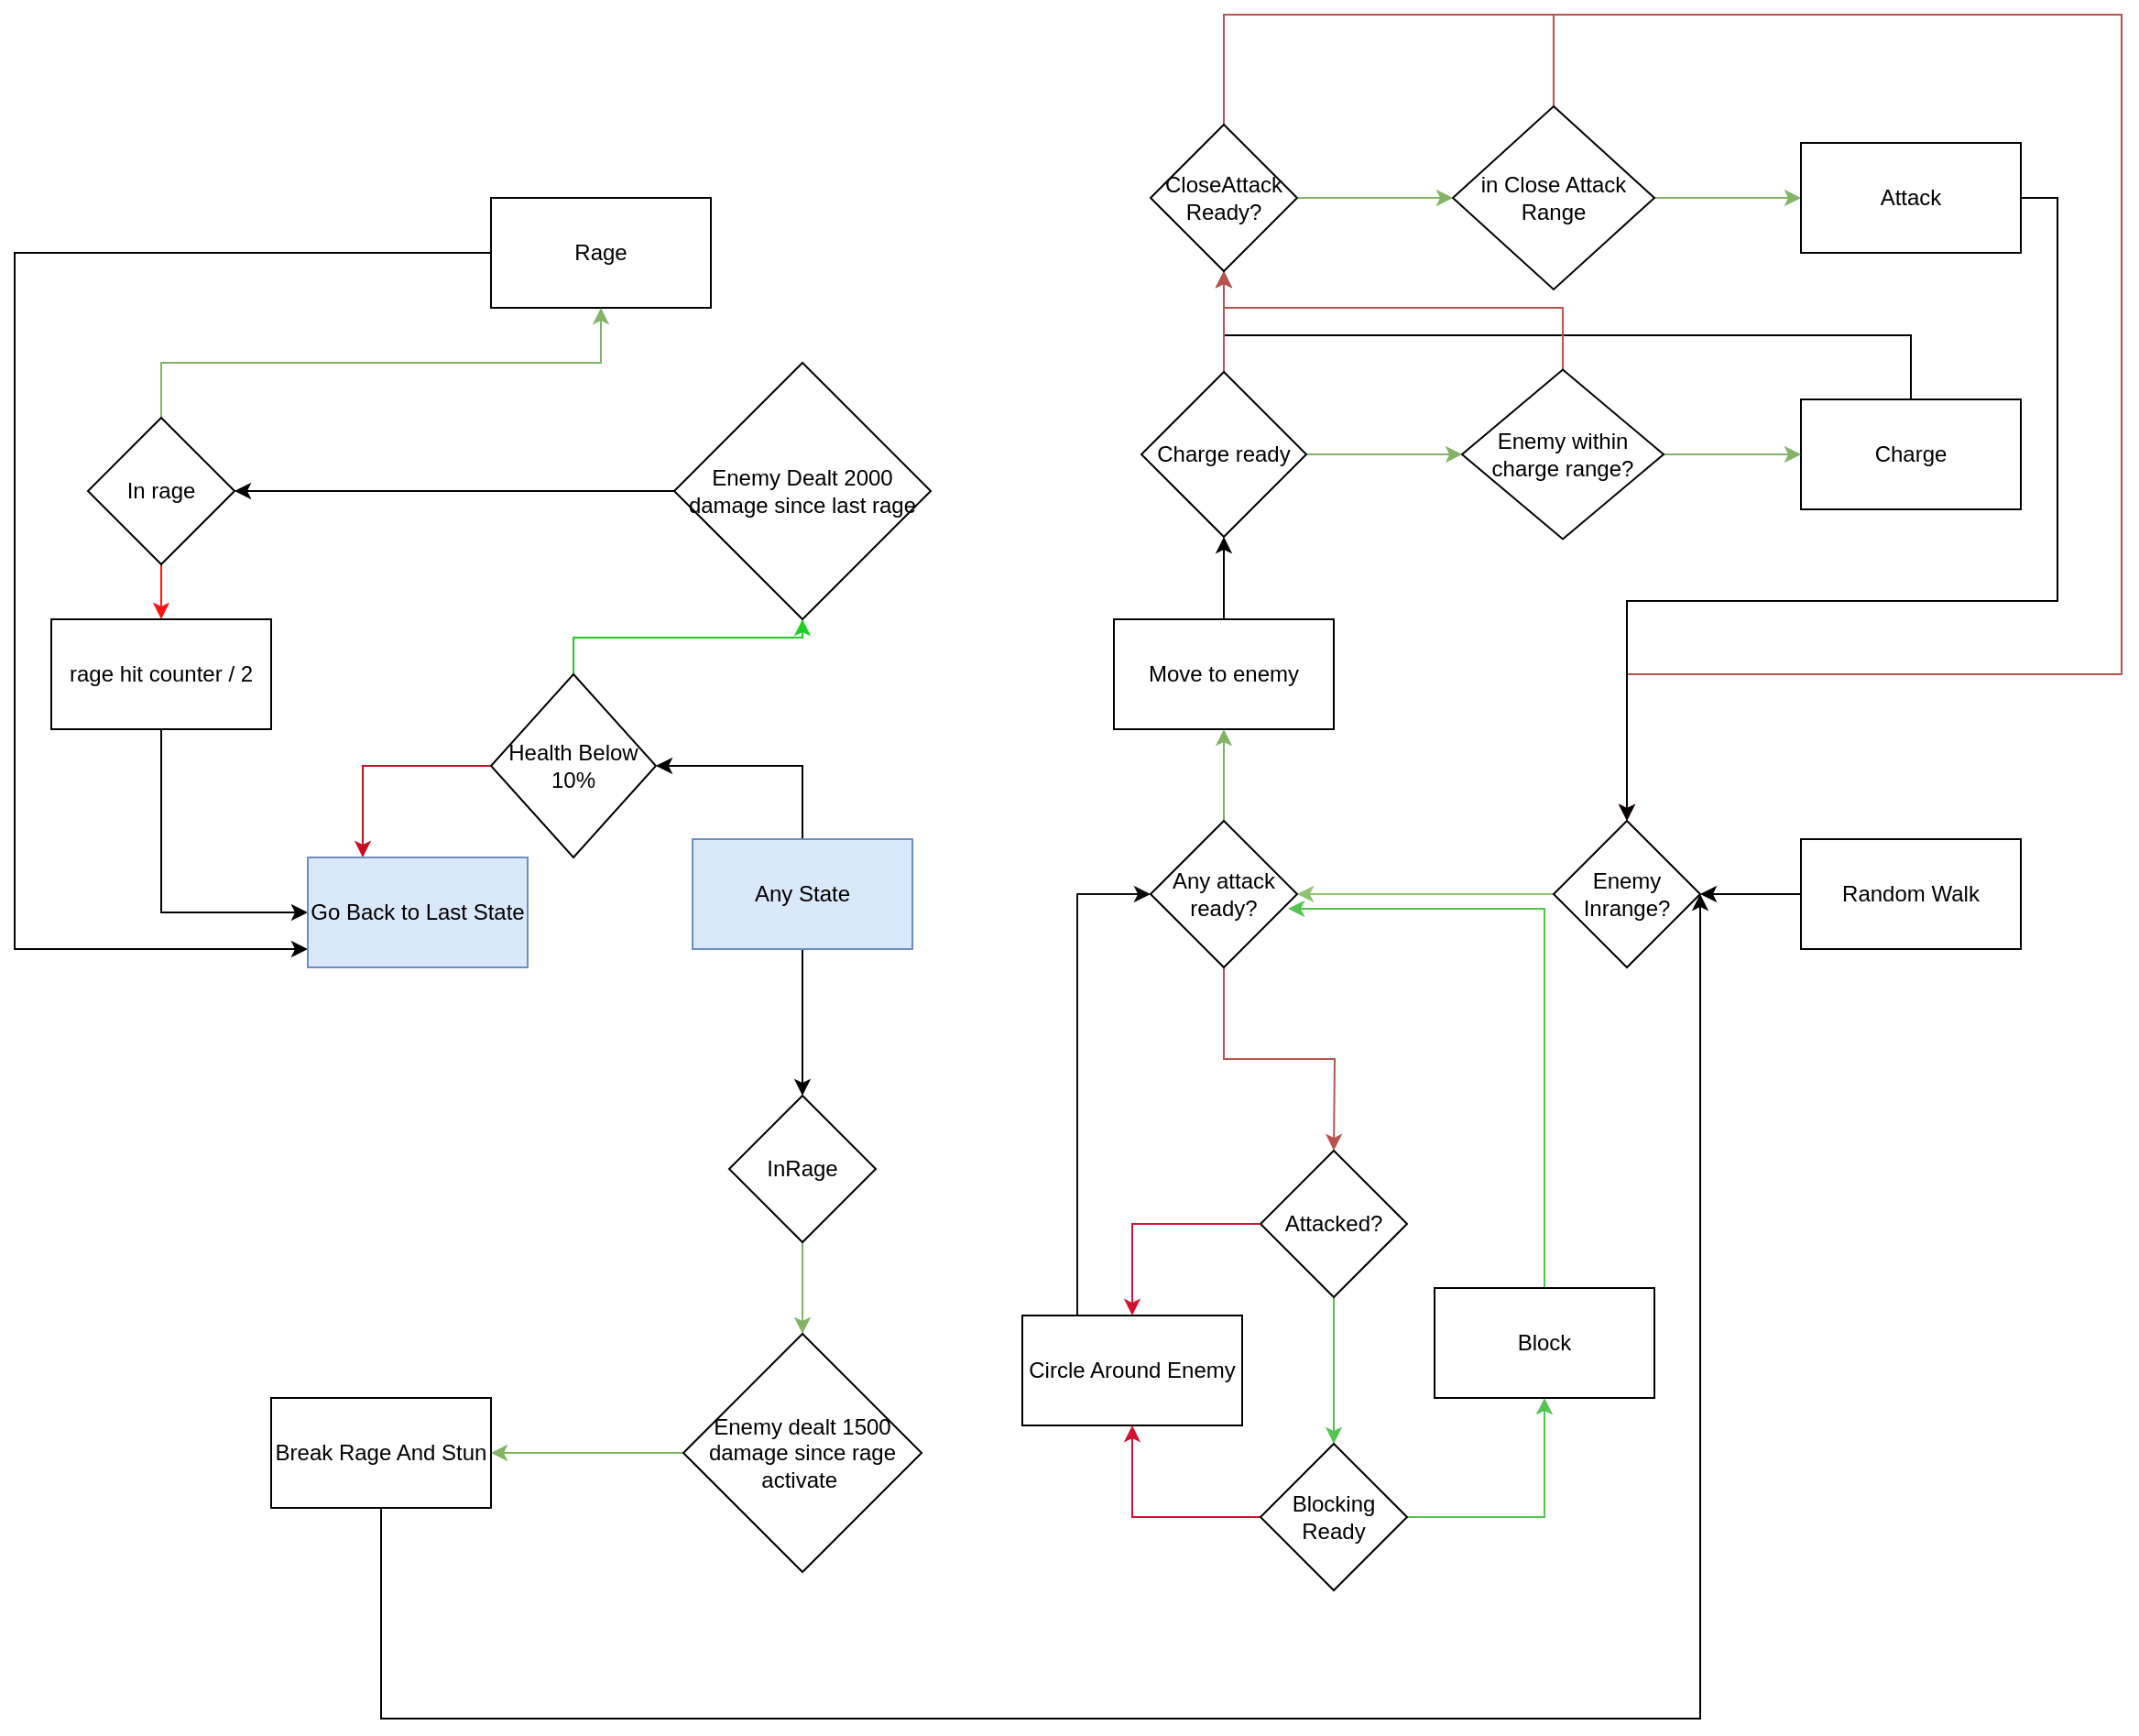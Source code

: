 <mxfile version="14.8.0" type="device"><diagram id="SCjhxX8eAZagP0CQFEXv" name="Page-1"><mxGraphModel dx="1718" dy="482" grid="1" gridSize="10" guides="1" tooltips="1" connect="1" arrows="1" fold="1" page="1" pageScale="1" pageWidth="850" pageHeight="1100" math="0" shadow="0"><root><mxCell id="0"/><mxCell id="1" parent="0"/><mxCell id="3emF1PlS5vWSHEx1QfZp-1" style="edgeStyle=orthogonalEdgeStyle;rounded=0;orthogonalLoop=1;jettySize=auto;html=1;exitX=0;exitY=0.5;exitDx=0;exitDy=0;entryX=1;entryY=0.5;entryDx=0;entryDy=0;" edge="1" parent="1" source="3emF1PlS5vWSHEx1QfZp-2" target="3emF1PlS5vWSHEx1QfZp-7"><mxGeometry relative="1" as="geometry"/></mxCell><mxCell id="3emF1PlS5vWSHEx1QfZp-2" value="Random Walk" style="rounded=0;whiteSpace=wrap;html=1;" vertex="1" parent="1"><mxGeometry x="425" y="560" width="120" height="60" as="geometry"/></mxCell><mxCell id="3emF1PlS5vWSHEx1QfZp-3" style="edgeStyle=orthogonalEdgeStyle;rounded=0;orthogonalLoop=1;jettySize=auto;html=1;exitX=0.5;exitY=0;exitDx=0;exitDy=0;" edge="1" parent="1" source="3emF1PlS5vWSHEx1QfZp-4" target="3emF1PlS5vWSHEx1QfZp-12"><mxGeometry relative="1" as="geometry"/></mxCell><mxCell id="3emF1PlS5vWSHEx1QfZp-4" value="Move to enemy" style="rounded=0;whiteSpace=wrap;html=1;" vertex="1" parent="1"><mxGeometry x="50" y="440" width="120" height="60" as="geometry"/></mxCell><mxCell id="3emF1PlS5vWSHEx1QfZp-6" style="edgeStyle=orthogonalEdgeStyle;rounded=0;orthogonalLoop=1;jettySize=auto;html=1;exitX=0;exitY=0.5;exitDx=0;exitDy=0;entryX=1;entryY=0.5;entryDx=0;entryDy=0;fillColor=#d5e8d4;strokeColor=#8FC470;" edge="1" parent="1" source="3emF1PlS5vWSHEx1QfZp-7" target="3emF1PlS5vWSHEx1QfZp-28"><mxGeometry relative="1" as="geometry"/></mxCell><mxCell id="3emF1PlS5vWSHEx1QfZp-7" value="Enemy Inrange?" style="rhombus;whiteSpace=wrap;html=1;" vertex="1" parent="1"><mxGeometry x="290" y="550" width="80" height="80" as="geometry"/></mxCell><mxCell id="3emF1PlS5vWSHEx1QfZp-8" style="edgeStyle=orthogonalEdgeStyle;rounded=0;orthogonalLoop=1;jettySize=auto;html=1;exitX=0.5;exitY=0;exitDx=0;exitDy=0;" edge="1" parent="1" source="3emF1PlS5vWSHEx1QfZp-9" target="3emF1PlS5vWSHEx1QfZp-18"><mxGeometry relative="1" as="geometry"/></mxCell><mxCell id="3emF1PlS5vWSHEx1QfZp-9" value="Charge" style="rounded=0;whiteSpace=wrap;html=1;" vertex="1" parent="1"><mxGeometry x="425" y="320" width="120" height="60" as="geometry"/></mxCell><mxCell id="3emF1PlS5vWSHEx1QfZp-10" style="edgeStyle=orthogonalEdgeStyle;rounded=0;orthogonalLoop=1;jettySize=auto;html=1;exitX=1;exitY=0.5;exitDx=0;exitDy=0;fillColor=#d5e8d4;strokeColor=#82b366;" edge="1" parent="1" source="3emF1PlS5vWSHEx1QfZp-12" target="3emF1PlS5vWSHEx1QfZp-15"><mxGeometry relative="1" as="geometry"/></mxCell><mxCell id="3emF1PlS5vWSHEx1QfZp-11" style="edgeStyle=orthogonalEdgeStyle;rounded=0;orthogonalLoop=1;jettySize=auto;html=1;exitX=0.5;exitY=0;exitDx=0;exitDy=0;entryX=0.5;entryY=1;entryDx=0;entryDy=0;fillColor=#f8cecc;strokeColor=#b85450;" edge="1" parent="1" source="3emF1PlS5vWSHEx1QfZp-12" target="3emF1PlS5vWSHEx1QfZp-18"><mxGeometry relative="1" as="geometry"/></mxCell><mxCell id="3emF1PlS5vWSHEx1QfZp-12" value="Charge ready" style="rhombus;whiteSpace=wrap;html=1;" vertex="1" parent="1"><mxGeometry x="65" y="305" width="90" height="90" as="geometry"/></mxCell><mxCell id="3emF1PlS5vWSHEx1QfZp-13" style="edgeStyle=orthogonalEdgeStyle;rounded=0;orthogonalLoop=1;jettySize=auto;html=1;exitX=1;exitY=0.5;exitDx=0;exitDy=0;entryX=0;entryY=0.5;entryDx=0;entryDy=0;fillColor=#d5e8d4;strokeColor=#82b366;" edge="1" parent="1" source="3emF1PlS5vWSHEx1QfZp-15" target="3emF1PlS5vWSHEx1QfZp-9"><mxGeometry relative="1" as="geometry"/></mxCell><mxCell id="3emF1PlS5vWSHEx1QfZp-14" style="edgeStyle=orthogonalEdgeStyle;rounded=0;orthogonalLoop=1;jettySize=auto;html=1;exitX=0.5;exitY=0;exitDx=0;exitDy=0;entryX=0.5;entryY=1;entryDx=0;entryDy=0;fillColor=#f8cecc;strokeColor=#b85450;" edge="1" parent="1" source="3emF1PlS5vWSHEx1QfZp-15" target="3emF1PlS5vWSHEx1QfZp-18"><mxGeometry relative="1" as="geometry"><Array as="points"><mxPoint x="295" y="270"/><mxPoint x="110" y="270"/></Array></mxGeometry></mxCell><mxCell id="3emF1PlS5vWSHEx1QfZp-15" value="Enemy within charge range?" style="rhombus;whiteSpace=wrap;html=1;" vertex="1" parent="1"><mxGeometry x="240" y="303.75" width="110" height="92.5" as="geometry"/></mxCell><mxCell id="3emF1PlS5vWSHEx1QfZp-16" style="edgeStyle=orthogonalEdgeStyle;rounded=0;orthogonalLoop=1;jettySize=auto;html=1;exitX=1;exitY=0.5;exitDx=0;exitDy=0;fillColor=#d5e8d4;strokeColor=#82b366;" edge="1" parent="1" source="3emF1PlS5vWSHEx1QfZp-18" target="3emF1PlS5vWSHEx1QfZp-21"><mxGeometry relative="1" as="geometry"/></mxCell><mxCell id="3emF1PlS5vWSHEx1QfZp-17" style="edgeStyle=orthogonalEdgeStyle;rounded=0;orthogonalLoop=1;jettySize=auto;html=1;exitX=0.5;exitY=0;exitDx=0;exitDy=0;entryX=0.5;entryY=0;entryDx=0;entryDy=0;fillColor=#f8cecc;strokeColor=#b85450;" edge="1" parent="1" source="3emF1PlS5vWSHEx1QfZp-18" target="3emF1PlS5vWSHEx1QfZp-7"><mxGeometry relative="1" as="geometry"><Array as="points"><mxPoint x="110" y="110"/><mxPoint x="600" y="110"/><mxPoint x="600" y="470"/><mxPoint x="330" y="470"/></Array></mxGeometry></mxCell><mxCell id="3emF1PlS5vWSHEx1QfZp-18" value="CloseAttack Ready?" style="rhombus;whiteSpace=wrap;html=1;" vertex="1" parent="1"><mxGeometry x="70" y="170" width="80" height="80" as="geometry"/></mxCell><mxCell id="3emF1PlS5vWSHEx1QfZp-19" style="edgeStyle=orthogonalEdgeStyle;rounded=0;orthogonalLoop=1;jettySize=auto;html=1;exitX=1;exitY=0.5;exitDx=0;exitDy=0;fillColor=#d5e8d4;strokeColor=#82b366;" edge="1" parent="1" source="3emF1PlS5vWSHEx1QfZp-21" target="3emF1PlS5vWSHEx1QfZp-23"><mxGeometry relative="1" as="geometry"/></mxCell><mxCell id="3emF1PlS5vWSHEx1QfZp-20" style="edgeStyle=orthogonalEdgeStyle;rounded=0;orthogonalLoop=1;jettySize=auto;html=1;exitX=0.5;exitY=0;exitDx=0;exitDy=0;fillColor=#f8cecc;strokeColor=#b85450;entryX=0.5;entryY=0;entryDx=0;entryDy=0;" edge="1" parent="1" source="3emF1PlS5vWSHEx1QfZp-21" target="3emF1PlS5vWSHEx1QfZp-7"><mxGeometry relative="1" as="geometry"><mxPoint x="170" y="470" as="targetPoint"/><Array as="points"><mxPoint x="290" y="110"/><mxPoint x="600" y="110"/><mxPoint x="600" y="470"/><mxPoint x="330" y="470"/></Array></mxGeometry></mxCell><mxCell id="3emF1PlS5vWSHEx1QfZp-21" value="in Close Attack Range" style="rhombus;whiteSpace=wrap;html=1;" vertex="1" parent="1"><mxGeometry x="235" y="160" width="110" height="100" as="geometry"/></mxCell><mxCell id="3emF1PlS5vWSHEx1QfZp-22" style="edgeStyle=orthogonalEdgeStyle;rounded=0;orthogonalLoop=1;jettySize=auto;html=1;exitX=1;exitY=0.5;exitDx=0;exitDy=0;entryX=0.5;entryY=0;entryDx=0;entryDy=0;" edge="1" parent="1" source="3emF1PlS5vWSHEx1QfZp-23" target="3emF1PlS5vWSHEx1QfZp-7"><mxGeometry relative="1" as="geometry"><Array as="points"><mxPoint x="565" y="210"/><mxPoint x="565" y="430"/><mxPoint x="330" y="430"/></Array></mxGeometry></mxCell><mxCell id="3emF1PlS5vWSHEx1QfZp-23" value="Attack" style="rounded=0;whiteSpace=wrap;html=1;" vertex="1" parent="1"><mxGeometry x="425" y="180" width="120" height="60" as="geometry"/></mxCell><mxCell id="3emF1PlS5vWSHEx1QfZp-82" style="edgeStyle=orthogonalEdgeStyle;rounded=0;orthogonalLoop=1;jettySize=auto;html=1;strokeColor=#0D0D0D;exitX=0.25;exitY=0;exitDx=0;exitDy=0;" edge="1" parent="1" source="3emF1PlS5vWSHEx1QfZp-25" target="3emF1PlS5vWSHEx1QfZp-28"><mxGeometry relative="1" as="geometry"><Array as="points"><mxPoint x="30" y="590"/></Array></mxGeometry></mxCell><mxCell id="3emF1PlS5vWSHEx1QfZp-25" value="Circle Around Enemy" style="rounded=0;whiteSpace=wrap;html=1;" vertex="1" parent="1"><mxGeometry y="820" width="120" height="60" as="geometry"/></mxCell><mxCell id="3emF1PlS5vWSHEx1QfZp-26" style="edgeStyle=orthogonalEdgeStyle;rounded=0;orthogonalLoop=1;jettySize=auto;html=1;exitX=0.5;exitY=0;exitDx=0;exitDy=0;entryX=0.5;entryY=1;entryDx=0;entryDy=0;fillColor=#d5e8d4;strokeColor=#82b366;" edge="1" parent="1" source="3emF1PlS5vWSHEx1QfZp-28" target="3emF1PlS5vWSHEx1QfZp-4"><mxGeometry relative="1" as="geometry"/></mxCell><mxCell id="3emF1PlS5vWSHEx1QfZp-27" style="edgeStyle=orthogonalEdgeStyle;rounded=0;orthogonalLoop=1;jettySize=auto;html=1;exitX=0.5;exitY=1;exitDx=0;exitDy=0;fillColor=#f8cecc;strokeColor=#b85450;" edge="1" parent="1" source="3emF1PlS5vWSHEx1QfZp-28"><mxGeometry relative="1" as="geometry"><mxPoint x="170" y="730" as="targetPoint"/></mxGeometry></mxCell><mxCell id="3emF1PlS5vWSHEx1QfZp-28" value="Any attack ready?" style="rhombus;whiteSpace=wrap;html=1;" vertex="1" parent="1"><mxGeometry x="70" y="550" width="80" height="80" as="geometry"/></mxCell><mxCell id="3emF1PlS5vWSHEx1QfZp-31" style="edgeStyle=orthogonalEdgeStyle;rounded=0;orthogonalLoop=1;jettySize=auto;html=1;exitX=0.5;exitY=1;exitDx=0;exitDy=0;entryX=0.5;entryY=0;entryDx=0;entryDy=0;" edge="1" parent="1" source="3emF1PlS5vWSHEx1QfZp-33" target="3emF1PlS5vWSHEx1QfZp-48"><mxGeometry relative="1" as="geometry"/></mxCell><mxCell id="3emF1PlS5vWSHEx1QfZp-90" style="edgeStyle=orthogonalEdgeStyle;rounded=0;orthogonalLoop=1;jettySize=auto;html=1;strokeColor=#000000;" edge="1" parent="1" source="3emF1PlS5vWSHEx1QfZp-33" target="3emF1PlS5vWSHEx1QfZp-57"><mxGeometry relative="1" as="geometry"><Array as="points"><mxPoint x="-120" y="520"/></Array></mxGeometry></mxCell><mxCell id="3emF1PlS5vWSHEx1QfZp-33" value="Any State" style="rounded=0;whiteSpace=wrap;html=1;fillColor=#dae8fc;strokeColor=#6c8ebf;" vertex="1" parent="1"><mxGeometry x="-180" y="560" width="120" height="60" as="geometry"/></mxCell><mxCell id="3emF1PlS5vWSHEx1QfZp-92" style="edgeStyle=orthogonalEdgeStyle;rounded=0;orthogonalLoop=1;jettySize=auto;html=1;strokeColor=#000000;" edge="1" parent="1" source="3emF1PlS5vWSHEx1QfZp-39" target="3emF1PlS5vWSHEx1QfZp-60"><mxGeometry relative="1" as="geometry"><Array as="points"><mxPoint x="-550" y="240"/><mxPoint x="-550" y="620"/></Array></mxGeometry></mxCell><mxCell id="3emF1PlS5vWSHEx1QfZp-39" value="Rage" style="rounded=0;whiteSpace=wrap;html=1;" vertex="1" parent="1"><mxGeometry x="-290" y="210" width="120" height="60" as="geometry"/></mxCell><mxCell id="3emF1PlS5vWSHEx1QfZp-42" style="edgeStyle=orthogonalEdgeStyle;rounded=0;orthogonalLoop=1;jettySize=auto;html=1;exitX=0.5;exitY=0;exitDx=0;exitDy=0;entryX=0.5;entryY=1;entryDx=0;entryDy=0;fillColor=#d5e8d4;strokeColor=#82b366;" edge="1" parent="1" source="3emF1PlS5vWSHEx1QfZp-44" target="3emF1PlS5vWSHEx1QfZp-39"><mxGeometry relative="1" as="geometry"/></mxCell><mxCell id="3emF1PlS5vWSHEx1QfZp-94" style="edgeStyle=orthogonalEdgeStyle;rounded=0;orthogonalLoop=1;jettySize=auto;html=1;entryX=0.5;entryY=0;entryDx=0;entryDy=0;strokeColor=#FF1212;" edge="1" parent="1" source="3emF1PlS5vWSHEx1QfZp-44" target="3emF1PlS5vWSHEx1QfZp-46"><mxGeometry relative="1" as="geometry"/></mxCell><mxCell id="3emF1PlS5vWSHEx1QfZp-44" value="In rage" style="rhombus;whiteSpace=wrap;html=1;" vertex="1" parent="1"><mxGeometry x="-510" y="330" width="80" height="80" as="geometry"/></mxCell><mxCell id="3emF1PlS5vWSHEx1QfZp-91" style="edgeStyle=orthogonalEdgeStyle;rounded=0;orthogonalLoop=1;jettySize=auto;html=1;strokeColor=#000000;" edge="1" parent="1" source="3emF1PlS5vWSHEx1QfZp-46" target="3emF1PlS5vWSHEx1QfZp-60"><mxGeometry relative="1" as="geometry"><Array as="points"><mxPoint x="-470" y="600"/></Array></mxGeometry></mxCell><mxCell id="3emF1PlS5vWSHEx1QfZp-46" value="rage hit counter / 2" style="rounded=0;whiteSpace=wrap;html=1;" vertex="1" parent="1"><mxGeometry x="-530" y="440" width="120" height="60" as="geometry"/></mxCell><mxCell id="3emF1PlS5vWSHEx1QfZp-47" style="edgeStyle=orthogonalEdgeStyle;rounded=0;orthogonalLoop=1;jettySize=auto;html=1;exitX=0.5;exitY=1;exitDx=0;exitDy=0;entryX=0.5;entryY=0;entryDx=0;entryDy=0;fillColor=#d5e8d4;strokeColor=#82b366;" edge="1" parent="1" source="3emF1PlS5vWSHEx1QfZp-48" target="3emF1PlS5vWSHEx1QfZp-50"><mxGeometry relative="1" as="geometry"/></mxCell><mxCell id="3emF1PlS5vWSHEx1QfZp-48" value="InRage" style="rhombus;whiteSpace=wrap;html=1;" vertex="1" parent="1"><mxGeometry x="-160" y="700" width="80" height="80" as="geometry"/></mxCell><mxCell id="3emF1PlS5vWSHEx1QfZp-49" style="edgeStyle=orthogonalEdgeStyle;rounded=0;orthogonalLoop=1;jettySize=auto;html=1;exitX=0;exitY=0.5;exitDx=0;exitDy=0;fillColor=#d5e8d4;strokeColor=#82b366;" edge="1" parent="1" source="3emF1PlS5vWSHEx1QfZp-50" target="3emF1PlS5vWSHEx1QfZp-52"><mxGeometry relative="1" as="geometry"/></mxCell><mxCell id="3emF1PlS5vWSHEx1QfZp-50" value="Enemy dealt 1500 damage since rage activate&amp;nbsp;" style="rhombus;whiteSpace=wrap;html=1;" vertex="1" parent="1"><mxGeometry x="-185" y="830" width="130" height="130" as="geometry"/></mxCell><mxCell id="3emF1PlS5vWSHEx1QfZp-51" style="edgeStyle=orthogonalEdgeStyle;rounded=0;orthogonalLoop=1;jettySize=auto;html=1;exitX=0.5;exitY=1;exitDx=0;exitDy=0;" edge="1" parent="1" source="3emF1PlS5vWSHEx1QfZp-52" target="3emF1PlS5vWSHEx1QfZp-7"><mxGeometry relative="1" as="geometry"><Array as="points"><mxPoint x="-350" y="1040"/><mxPoint x="370" y="1040"/></Array></mxGeometry></mxCell><mxCell id="3emF1PlS5vWSHEx1QfZp-52" value="Break Rage And Stun" style="rounded=0;whiteSpace=wrap;html=1;" vertex="1" parent="1"><mxGeometry x="-410" y="865" width="120" height="60" as="geometry"/></mxCell><mxCell id="3emF1PlS5vWSHEx1QfZp-56" style="edgeStyle=orthogonalEdgeStyle;rounded=0;orthogonalLoop=1;jettySize=auto;html=1;exitX=0;exitY=0.5;exitDx=0;exitDy=0;fillColor=#f8cecc;strokeColor=#C90E21;" edge="1" parent="1" source="3emF1PlS5vWSHEx1QfZp-57" target="3emF1PlS5vWSHEx1QfZp-60"><mxGeometry relative="1" as="geometry"><Array as="points"><mxPoint x="-360" y="520"/></Array></mxGeometry></mxCell><mxCell id="3emF1PlS5vWSHEx1QfZp-88" style="edgeStyle=orthogonalEdgeStyle;rounded=0;orthogonalLoop=1;jettySize=auto;html=1;strokeColor=#1DCF23;" edge="1" parent="1" source="3emF1PlS5vWSHEx1QfZp-57" target="3emF1PlS5vWSHEx1QfZp-87"><mxGeometry relative="1" as="geometry"><Array as="points"><mxPoint x="-245" y="450"/><mxPoint x="-120" y="450"/></Array></mxGeometry></mxCell><mxCell id="3emF1PlS5vWSHEx1QfZp-57" value="Health Below 10%" style="rhombus;whiteSpace=wrap;html=1;" vertex="1" parent="1"><mxGeometry x="-290" y="470" width="90" height="100" as="geometry"/></mxCell><mxCell id="3emF1PlS5vWSHEx1QfZp-60" value="Go Back to Last State" style="rounded=0;whiteSpace=wrap;html=1;fillColor=#dae8fc;strokeColor=#6c8ebf;" vertex="1" parent="1"><mxGeometry x="-390" y="570" width="120" height="60" as="geometry"/></mxCell><mxCell id="3emF1PlS5vWSHEx1QfZp-72" style="edgeStyle=orthogonalEdgeStyle;rounded=0;orthogonalLoop=1;jettySize=auto;html=1;strokeColor=#54C451;" edge="1" parent="1" source="3emF1PlS5vWSHEx1QfZp-62" target="3emF1PlS5vWSHEx1QfZp-71"><mxGeometry relative="1" as="geometry"/></mxCell><mxCell id="3emF1PlS5vWSHEx1QfZp-62" value="Attacked?" style="rhombus;whiteSpace=wrap;html=1;" vertex="1" parent="1"><mxGeometry x="130" y="730" width="80" height="80" as="geometry"/></mxCell><mxCell id="3emF1PlS5vWSHEx1QfZp-67" style="edgeStyle=orthogonalEdgeStyle;rounded=0;orthogonalLoop=1;jettySize=auto;html=1;" edge="1" parent="1" source="3emF1PlS5vWSHEx1QfZp-65"><mxGeometry relative="1" as="geometry"><mxPoint x="-120" y="180" as="targetPoint"/></mxGeometry></mxCell><mxCell id="3emF1PlS5vWSHEx1QfZp-85" style="edgeStyle=orthogonalEdgeStyle;rounded=0;orthogonalLoop=1;jettySize=auto;html=1;entryX=0.938;entryY=0.6;entryDx=0;entryDy=0;entryPerimeter=0;strokeColor=#54C451;exitX=0.5;exitY=0;exitDx=0;exitDy=0;" edge="1" parent="1" source="3emF1PlS5vWSHEx1QfZp-70" target="3emF1PlS5vWSHEx1QfZp-28"><mxGeometry relative="1" as="geometry"><Array as="points"><mxPoint x="285" y="598"/></Array></mxGeometry></mxCell><mxCell id="3emF1PlS5vWSHEx1QfZp-70" value="Block" style="rounded=0;whiteSpace=wrap;html=1;" vertex="1" parent="1"><mxGeometry x="225" y="805" width="120" height="60" as="geometry"/></mxCell><mxCell id="3emF1PlS5vWSHEx1QfZp-73" style="edgeStyle=orthogonalEdgeStyle;rounded=0;orthogonalLoop=1;jettySize=auto;html=1;strokeColor=#54C451;" edge="1" parent="1" source="3emF1PlS5vWSHEx1QfZp-71" target="3emF1PlS5vWSHEx1QfZp-70"><mxGeometry relative="1" as="geometry"/></mxCell><mxCell id="3emF1PlS5vWSHEx1QfZp-84" style="edgeStyle=orthogonalEdgeStyle;rounded=0;orthogonalLoop=1;jettySize=auto;html=1;strokeColor=#D41131;" edge="1" parent="1" source="3emF1PlS5vWSHEx1QfZp-71" target="3emF1PlS5vWSHEx1QfZp-25"><mxGeometry relative="1" as="geometry"/></mxCell><mxCell id="3emF1PlS5vWSHEx1QfZp-71" value="Blocking&lt;br&gt;Ready" style="rhombus;whiteSpace=wrap;html=1;" vertex="1" parent="1"><mxGeometry x="130" y="890" width="80" height="80" as="geometry"/></mxCell><mxCell id="3emF1PlS5vWSHEx1QfZp-81" style="edgeStyle=orthogonalEdgeStyle;rounded=0;orthogonalLoop=1;jettySize=auto;html=1;exitX=0;exitY=0.5;exitDx=0;exitDy=0;fillColor=#f8cecc;entryX=0.5;entryY=0;entryDx=0;entryDy=0;strokeColor=#D41131;" edge="1" parent="1" source="3emF1PlS5vWSHEx1QfZp-62" target="3emF1PlS5vWSHEx1QfZp-25"><mxGeometry relative="1" as="geometry"><mxPoint x="120" y="640" as="sourcePoint"/><mxPoint x="180" y="740" as="targetPoint"/></mxGeometry></mxCell><mxCell id="3emF1PlS5vWSHEx1QfZp-89" style="edgeStyle=orthogonalEdgeStyle;rounded=0;orthogonalLoop=1;jettySize=auto;html=1;" edge="1" parent="1" source="3emF1PlS5vWSHEx1QfZp-87" target="3emF1PlS5vWSHEx1QfZp-44"><mxGeometry relative="1" as="geometry"/></mxCell><mxCell id="3emF1PlS5vWSHEx1QfZp-87" value="Enemy Dealt 2000 damage since last rage" style="rhombus;whiteSpace=wrap;html=1;" vertex="1" parent="1"><mxGeometry x="-190" y="300" width="140" height="140" as="geometry"/></mxCell></root></mxGraphModel></diagram></mxfile>